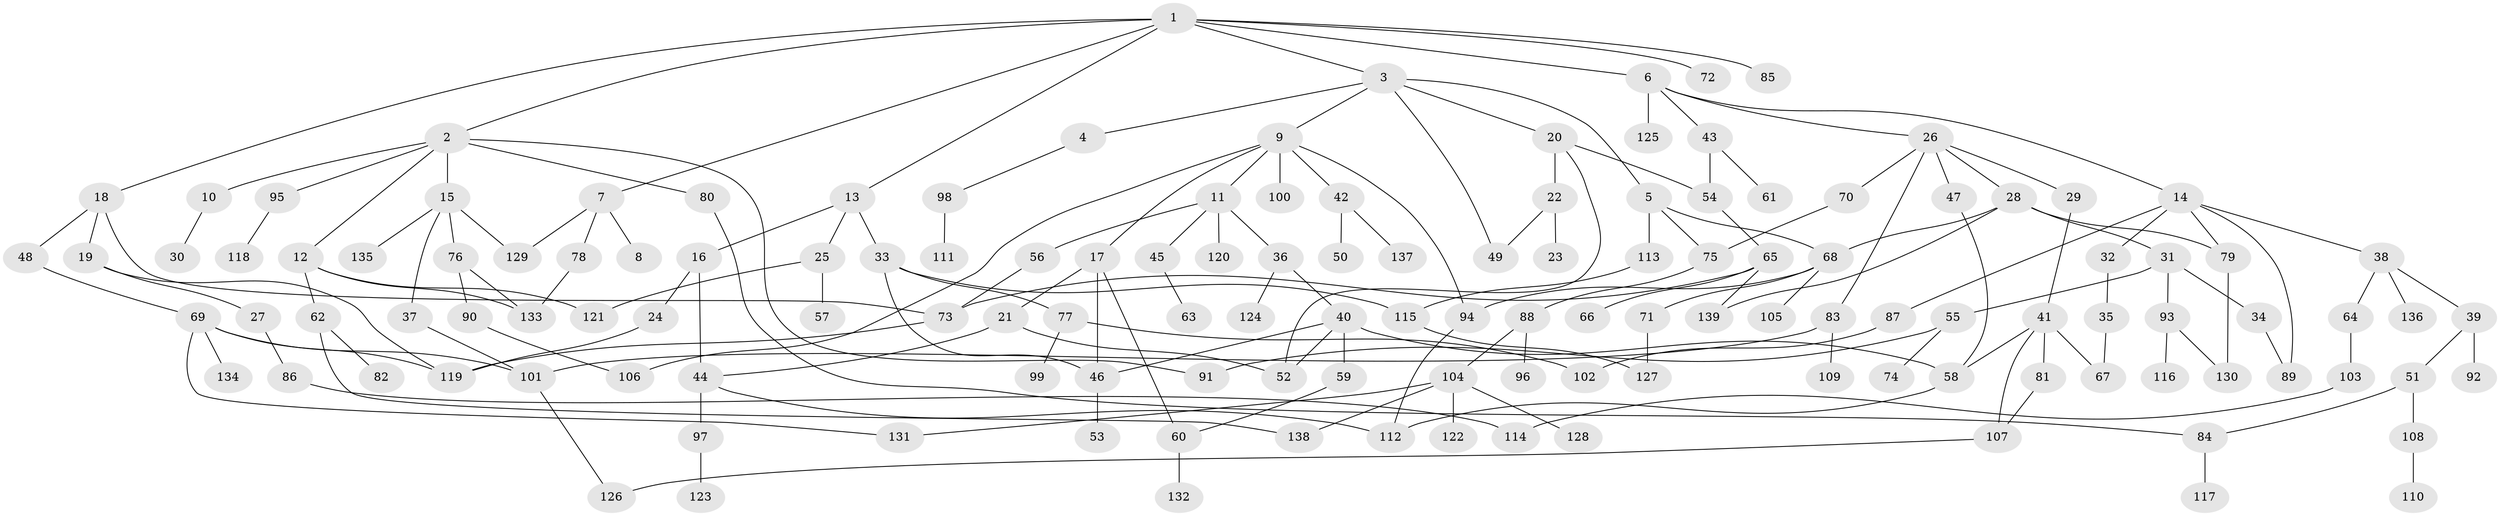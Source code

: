 // Generated by graph-tools (version 1.1) at 2025/41/03/09/25 04:41:55]
// undirected, 139 vertices, 180 edges
graph export_dot {
graph [start="1"]
  node [color=gray90,style=filled];
  1;
  2;
  3;
  4;
  5;
  6;
  7;
  8;
  9;
  10;
  11;
  12;
  13;
  14;
  15;
  16;
  17;
  18;
  19;
  20;
  21;
  22;
  23;
  24;
  25;
  26;
  27;
  28;
  29;
  30;
  31;
  32;
  33;
  34;
  35;
  36;
  37;
  38;
  39;
  40;
  41;
  42;
  43;
  44;
  45;
  46;
  47;
  48;
  49;
  50;
  51;
  52;
  53;
  54;
  55;
  56;
  57;
  58;
  59;
  60;
  61;
  62;
  63;
  64;
  65;
  66;
  67;
  68;
  69;
  70;
  71;
  72;
  73;
  74;
  75;
  76;
  77;
  78;
  79;
  80;
  81;
  82;
  83;
  84;
  85;
  86;
  87;
  88;
  89;
  90;
  91;
  92;
  93;
  94;
  95;
  96;
  97;
  98;
  99;
  100;
  101;
  102;
  103;
  104;
  105;
  106;
  107;
  108;
  109;
  110;
  111;
  112;
  113;
  114;
  115;
  116;
  117;
  118;
  119;
  120;
  121;
  122;
  123;
  124;
  125;
  126;
  127;
  128;
  129;
  130;
  131;
  132;
  133;
  134;
  135;
  136;
  137;
  138;
  139;
  1 -- 2;
  1 -- 3;
  1 -- 6;
  1 -- 7;
  1 -- 13;
  1 -- 18;
  1 -- 72;
  1 -- 85;
  2 -- 10;
  2 -- 12;
  2 -- 15;
  2 -- 80;
  2 -- 91;
  2 -- 95;
  3 -- 4;
  3 -- 5;
  3 -- 9;
  3 -- 20;
  3 -- 49;
  4 -- 98;
  5 -- 75;
  5 -- 113;
  5 -- 68;
  6 -- 14;
  6 -- 26;
  6 -- 43;
  6 -- 125;
  7 -- 8;
  7 -- 78;
  7 -- 129;
  9 -- 11;
  9 -- 17;
  9 -- 42;
  9 -- 100;
  9 -- 106;
  9 -- 94;
  10 -- 30;
  11 -- 36;
  11 -- 45;
  11 -- 56;
  11 -- 120;
  12 -- 62;
  12 -- 133;
  12 -- 121;
  13 -- 16;
  13 -- 25;
  13 -- 33;
  14 -- 32;
  14 -- 38;
  14 -- 79;
  14 -- 87;
  14 -- 89;
  15 -- 37;
  15 -- 76;
  15 -- 129;
  15 -- 135;
  16 -- 24;
  16 -- 44;
  17 -- 21;
  17 -- 46;
  17 -- 60;
  18 -- 19;
  18 -- 48;
  18 -- 73;
  19 -- 27;
  19 -- 119;
  20 -- 22;
  20 -- 54;
  20 -- 52;
  21 -- 44;
  21 -- 52;
  22 -- 23;
  22 -- 49;
  24 -- 119;
  25 -- 57;
  25 -- 121;
  26 -- 28;
  26 -- 29;
  26 -- 47;
  26 -- 70;
  26 -- 83;
  27 -- 86;
  28 -- 31;
  28 -- 68;
  28 -- 139;
  28 -- 79;
  29 -- 41;
  31 -- 34;
  31 -- 55;
  31 -- 93;
  32 -- 35;
  33 -- 77;
  33 -- 115;
  33 -- 46;
  34 -- 89;
  35 -- 67;
  36 -- 40;
  36 -- 124;
  37 -- 101;
  38 -- 39;
  38 -- 64;
  38 -- 136;
  39 -- 51;
  39 -- 92;
  40 -- 58;
  40 -- 59;
  40 -- 52;
  40 -- 46;
  41 -- 67;
  41 -- 81;
  41 -- 107;
  41 -- 58;
  42 -- 50;
  42 -- 137;
  43 -- 54;
  43 -- 61;
  44 -- 97;
  44 -- 112;
  45 -- 63;
  46 -- 53;
  47 -- 58;
  48 -- 69;
  51 -- 84;
  51 -- 108;
  54 -- 65;
  55 -- 74;
  55 -- 91;
  56 -- 73;
  58 -- 112;
  59 -- 60;
  60 -- 132;
  62 -- 82;
  62 -- 138;
  64 -- 103;
  65 -- 66;
  65 -- 139;
  65 -- 73;
  68 -- 71;
  68 -- 94;
  68 -- 105;
  69 -- 131;
  69 -- 134;
  69 -- 119;
  69 -- 101;
  70 -- 75;
  71 -- 127;
  73 -- 119;
  75 -- 88;
  76 -- 90;
  76 -- 133;
  77 -- 99;
  77 -- 102;
  78 -- 133;
  79 -- 130;
  80 -- 84;
  81 -- 107;
  83 -- 101;
  83 -- 109;
  84 -- 117;
  86 -- 114;
  87 -- 102;
  88 -- 96;
  88 -- 104;
  90 -- 106;
  93 -- 116;
  93 -- 130;
  94 -- 112;
  95 -- 118;
  97 -- 123;
  98 -- 111;
  101 -- 126;
  103 -- 114;
  104 -- 122;
  104 -- 128;
  104 -- 138;
  104 -- 131;
  107 -- 126;
  108 -- 110;
  113 -- 115;
  115 -- 127;
}
